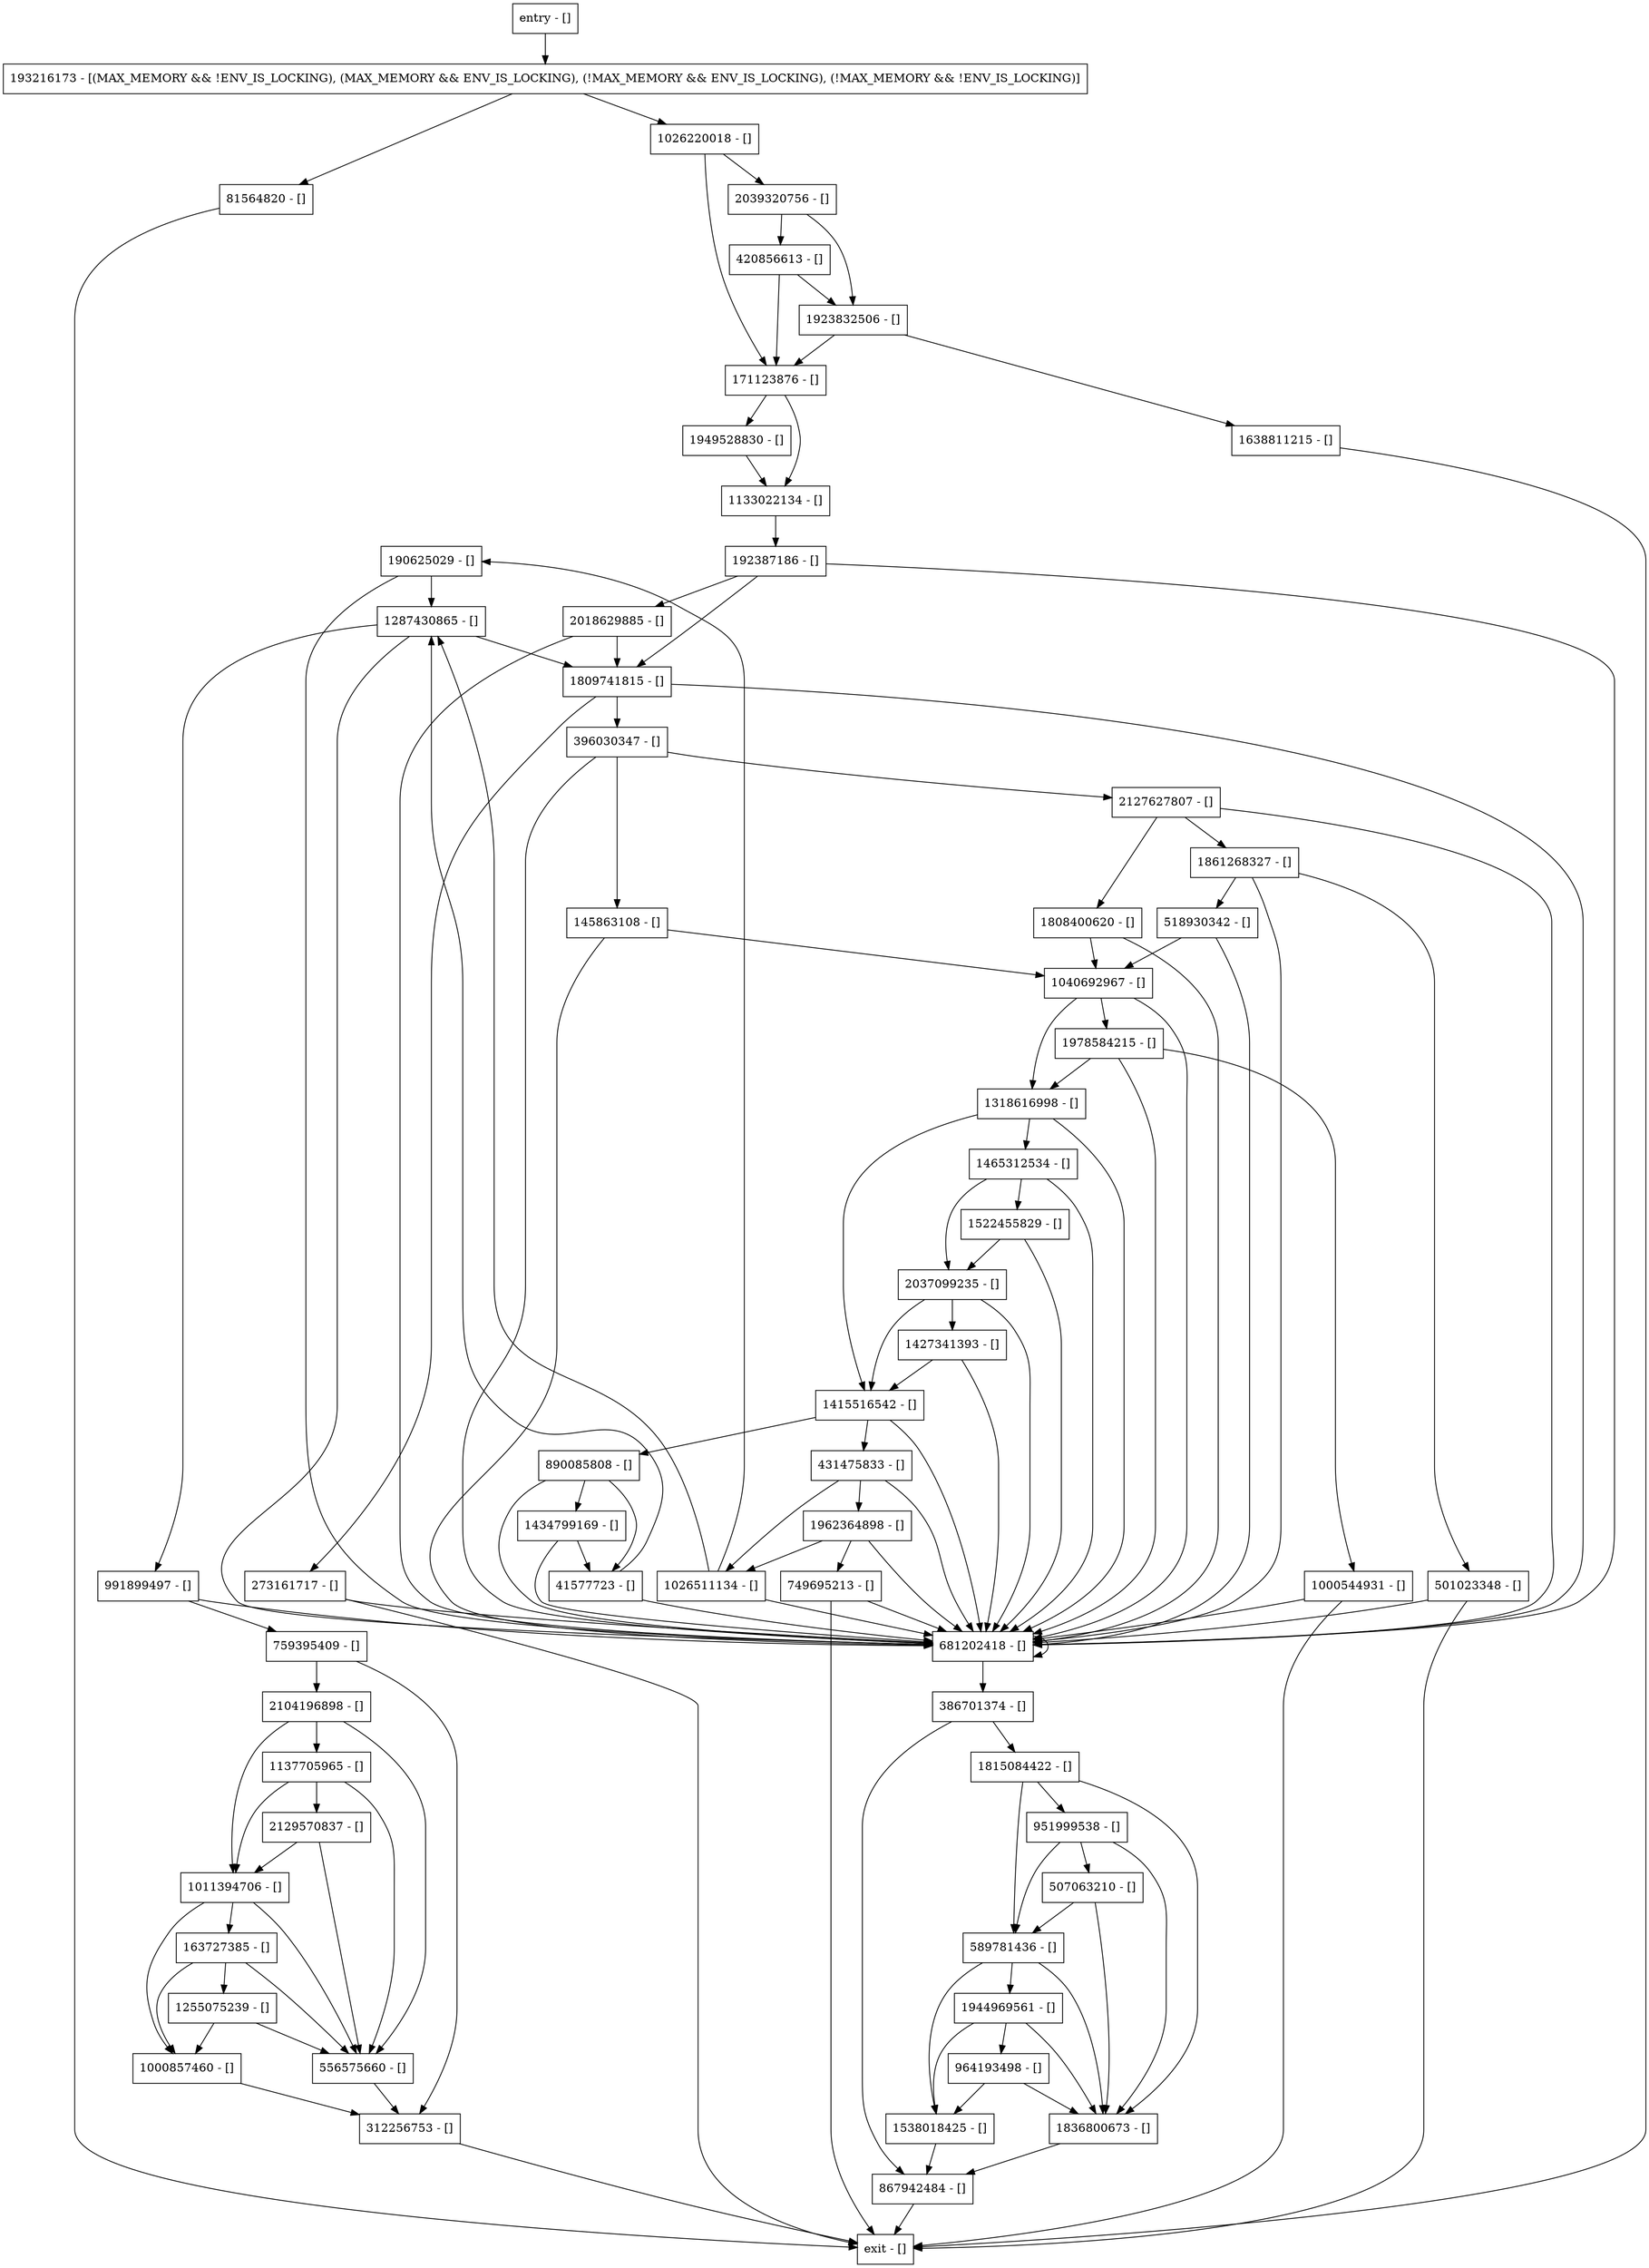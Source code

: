 digraph search {
node [shape=record];
190625029 [label="190625029 - []"];
386701374 [label="386701374 - []"];
964193498 [label="964193498 - []"];
1809741815 [label="1809741815 - []"];
1040692967 [label="1040692967 - []"];
2104196898 [label="2104196898 - []"];
507063210 [label="507063210 - []"];
1465312534 [label="1465312534 - []"];
1415516542 [label="1415516542 - []"];
951999538 [label="951999538 - []"];
1836800673 [label="1836800673 - []"];
2018629885 [label="2018629885 - []"];
1861268327 [label="1861268327 - []"];
1427341393 [label="1427341393 - []"];
1000857460 [label="1000857460 - []"];
1978584215 [label="1978584215 - []"];
1026511134 [label="1026511134 - []"];
749695213 [label="749695213 - []"];
589781436 [label="589781436 - []"];
1434799169 [label="1434799169 - []"];
192387186 [label="192387186 - []"];
1538018425 [label="1538018425 - []"];
entry [label="entry - []"];
exit [label="exit - []"];
171123876 [label="171123876 - []"];
1962364898 [label="1962364898 - []"];
1923832506 [label="1923832506 - []"];
867942484 [label="867942484 - []"];
273161717 [label="273161717 - []"];
1255075239 [label="1255075239 - []"];
1944969561 [label="1944969561 - []"];
556575660 [label="556575660 - []"];
518930342 [label="518930342 - []"];
1011394706 [label="1011394706 - []"];
1133022134 [label="1133022134 - []"];
2037099235 [label="2037099235 - []"];
2039320756 [label="2039320756 - []"];
681202418 [label="681202418 - []"];
1638811215 [label="1638811215 - []"];
81564820 [label="81564820 - []"];
163727385 [label="163727385 - []"];
2127627807 [label="2127627807 - []"];
1000544931 [label="1000544931 - []"];
1026220018 [label="1026220018 - []"];
1137705965 [label="1137705965 - []"];
193216173 [label="193216173 - [(MAX_MEMORY && !ENV_IS_LOCKING), (MAX_MEMORY && ENV_IS_LOCKING), (!MAX_MEMORY && ENV_IS_LOCKING), (!MAX_MEMORY && !ENV_IS_LOCKING)]"];
890085808 [label="890085808 - []"];
1287430865 [label="1287430865 - []"];
41577723 [label="41577723 - []"];
1522455829 [label="1522455829 - []"];
501023348 [label="501023348 - []"];
2129570837 [label="2129570837 - []"];
1949528830 [label="1949528830 - []"];
759395409 [label="759395409 - []"];
420856613 [label="420856613 - []"];
1815084422 [label="1815084422 - []"];
991899497 [label="991899497 - []"];
145863108 [label="145863108 - []"];
431475833 [label="431475833 - []"];
396030347 [label="396030347 - []"];
1808400620 [label="1808400620 - []"];
1318616998 [label="1318616998 - []"];
312256753 [label="312256753 - []"];
entry;
exit;
190625029 -> 1287430865;
190625029 -> 681202418;
386701374 -> 1815084422;
386701374 -> 867942484;
964193498 -> 1836800673;
964193498 -> 1538018425;
1809741815 -> 273161717;
1809741815 -> 681202418;
1809741815 -> 396030347;
1040692967 -> 681202418;
1040692967 -> 1978584215;
1040692967 -> 1318616998;
2104196898 -> 1137705965;
2104196898 -> 556575660;
2104196898 -> 1011394706;
507063210 -> 1836800673;
507063210 -> 589781436;
1465312534 -> 2037099235;
1465312534 -> 1522455829;
1465312534 -> 681202418;
1415516542 -> 681202418;
1415516542 -> 431475833;
1415516542 -> 890085808;
951999538 -> 507063210;
951999538 -> 1836800673;
951999538 -> 589781436;
1836800673 -> 867942484;
2018629885 -> 681202418;
2018629885 -> 1809741815;
1861268327 -> 681202418;
1861268327 -> 501023348;
1861268327 -> 518930342;
1427341393 -> 1415516542;
1427341393 -> 681202418;
1000857460 -> 312256753;
1978584215 -> 681202418;
1978584215 -> 1000544931;
1978584215 -> 1318616998;
1026511134 -> 190625029;
1026511134 -> 1287430865;
1026511134 -> 681202418;
749695213 -> exit;
749695213 -> 681202418;
589781436 -> 1944969561;
589781436 -> 1836800673;
589781436 -> 1538018425;
1434799169 -> 41577723;
1434799169 -> 681202418;
192387186 -> 681202418;
192387186 -> 1809741815;
192387186 -> 2018629885;
1538018425 -> 867942484;
entry -> 193216173;
171123876 -> 1949528830;
171123876 -> 1133022134;
1962364898 -> 681202418;
1962364898 -> 1026511134;
1962364898 -> 749695213;
1923832506 -> 171123876;
1923832506 -> 1638811215;
867942484 -> exit;
273161717 -> exit;
273161717 -> 681202418;
1255075239 -> 1000857460;
1255075239 -> 556575660;
1944969561 -> 964193498;
1944969561 -> 1836800673;
1944969561 -> 1538018425;
556575660 -> 312256753;
518930342 -> 681202418;
518930342 -> 1040692967;
1011394706 -> 1000857460;
1011394706 -> 163727385;
1011394706 -> 556575660;
1133022134 -> 192387186;
2037099235 -> 1427341393;
2037099235 -> 1415516542;
2037099235 -> 681202418;
2039320756 -> 420856613;
2039320756 -> 1923832506;
681202418 -> 386701374;
681202418 -> 681202418;
1638811215 -> exit;
81564820 -> exit;
163727385 -> 1255075239;
163727385 -> 1000857460;
163727385 -> 556575660;
2127627807 -> 681202418;
2127627807 -> 1861268327;
2127627807 -> 1808400620;
1000544931 -> exit;
1000544931 -> 681202418;
1026220018 -> 171123876;
1026220018 -> 2039320756;
1137705965 -> 2129570837;
1137705965 -> 556575660;
1137705965 -> 1011394706;
193216173 -> 1026220018;
193216173 -> 81564820;
890085808 -> 41577723;
890085808 -> 681202418;
890085808 -> 1434799169;
1287430865 -> 991899497;
1287430865 -> 681202418;
1287430865 -> 1809741815;
41577723 -> 1287430865;
41577723 -> 681202418;
1522455829 -> 2037099235;
1522455829 -> 681202418;
501023348 -> exit;
501023348 -> 681202418;
2129570837 -> 556575660;
2129570837 -> 1011394706;
1949528830 -> 1133022134;
759395409 -> 2104196898;
759395409 -> 312256753;
420856613 -> 171123876;
420856613 -> 1923832506;
1815084422 -> 951999538;
1815084422 -> 1836800673;
1815084422 -> 589781436;
991899497 -> 759395409;
991899497 -> 681202418;
145863108 -> 681202418;
145863108 -> 1040692967;
431475833 -> 1962364898;
431475833 -> 681202418;
431475833 -> 1026511134;
396030347 -> 145863108;
396030347 -> 681202418;
396030347 -> 2127627807;
1808400620 -> 681202418;
1808400620 -> 1040692967;
1318616998 -> 1465312534;
1318616998 -> 1415516542;
1318616998 -> 681202418;
312256753 -> exit;
}
